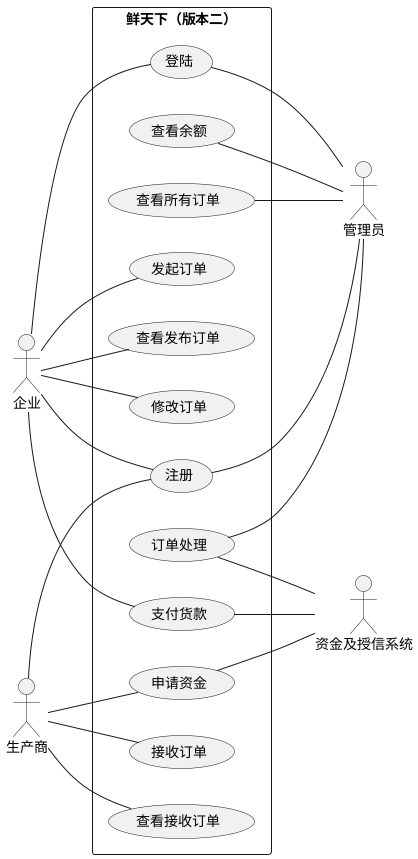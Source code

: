' @startuml
' left to right direction
' skinparam packageStyle rectangle
' ' skinparam roundcorner 80
' actor 企业
' actor 生产商
' actor 信用系统
' actor 管理员
' rectangle 鲜天下（版本一） {
'   企业 -- (注册)  
'   企业 -- (发起订单)
'   企业 -- (查看订单)
'   企业 -- (修改订单) 
'   (审核订单) -- 管理员
'   (资金管理) -- 管理员
'   (注册) -- 管理员
'   (订单推送) -- 管理员
'   (查看订单) -- 管理员
'   生产商 -- (接收订单)
'   生产商 -- (注册)
'   生产商 -- (查看订单) 
'   (资金管理) -- 信用系统
 
' }
' @enduml


@startuml
left to right direction
skinparam packageStyle rectangle
' skinparam roundcorner 80
actor 企业
actor 生产商
actor 管理员
actor 资金及授信系统
rectangle 鲜天下（版本二） {
  企业 -- (注册)  
  企业 -- (登陆) 
  企业 -- (发起订单)
  企业 -- (支付货款)
  企业 -- (查看发布订单)
  企业 -- (修改订单) 
  (订单处理) -- 管理员
  (登陆) -- 管理员
  (查看余额) -- 管理员
  (注册) -- 管理员
  (查看所有订单) -- 管理员
  (支付货款) -- 资金及授信系统
  (订单处理) -- 资金及授信系统
  (申请资金) -- 资金及授信系统
  生产商 -- (接收订单)
  生产商 -- (申请资金)
  生产商 -- (注册)
  生产商 -- (查看接收订单) 
}
@enduml
